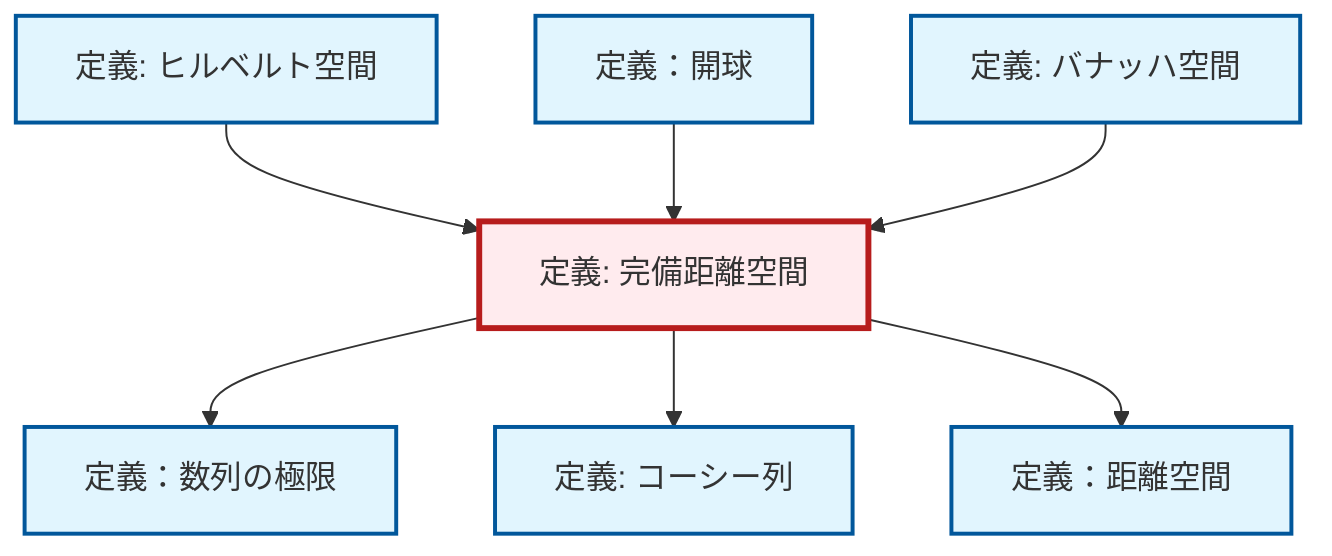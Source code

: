 graph TD
    classDef definition fill:#e1f5fe,stroke:#01579b,stroke-width:2px
    classDef theorem fill:#f3e5f5,stroke:#4a148c,stroke-width:2px
    classDef axiom fill:#fff3e0,stroke:#e65100,stroke-width:2px
    classDef example fill:#e8f5e9,stroke:#1b5e20,stroke-width:2px
    classDef current fill:#ffebee,stroke:#b71c1c,stroke-width:3px
    def-cauchy-sequence["定義: コーシー列"]:::definition
    def-limit["定義：数列の極限"]:::definition
    def-metric-space["定義：距離空間"]:::definition
    def-hilbert-space["定義: ヒルベルト空間"]:::definition
    def-open-ball["定義：開球"]:::definition
    def-complete-metric-space["定義: 完備距離空間"]:::definition
    def-banach-space["定義: バナッハ空間"]:::definition
    def-complete-metric-space --> def-limit
    def-hilbert-space --> def-complete-metric-space
    def-open-ball --> def-complete-metric-space
    def-banach-space --> def-complete-metric-space
    def-complete-metric-space --> def-cauchy-sequence
    def-complete-metric-space --> def-metric-space
    class def-complete-metric-space current